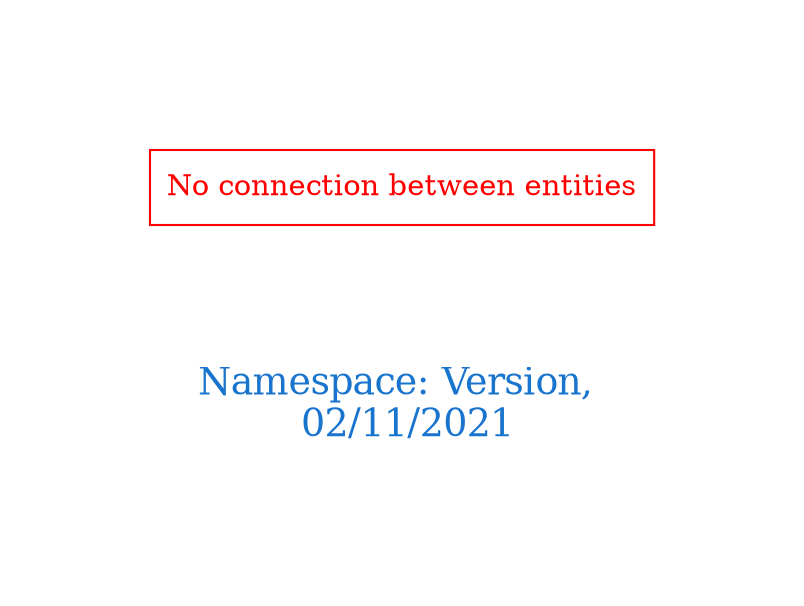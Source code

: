digraph OGIT_ontology {
 graph [ rankdir= LR,pad=1 
fontsize = 18,
fontcolor= dodgerblue3,label = "\n\n\nNamespace: Version, \n 02/11/2021"];
node[shape=polygon];
edge [  color="gray81"];

"No connection between entities" [fontcolor = "red",color="red", shape="polygon"]
}
